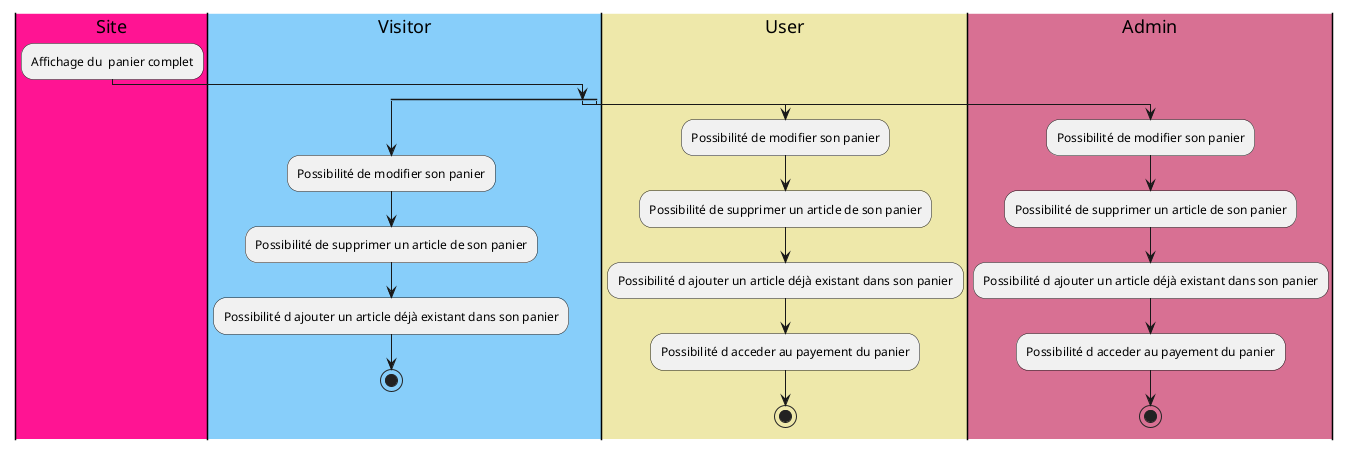 @startuml exercice2

|#DeepPink|Site|
:Affichage du  panier complet;

|#LightSkyBlue|Visitor|
split
:Possibilité de modifier son panier;
:Possibilité de supprimer un article de son panier;
:Possibilité d ajouter un article déjà existant dans son panier;
stop

|#PaleGoldenRod|User|
split again
:Possibilité de modifier son panier;
:Possibilité de supprimer un article de son panier;
:Possibilité d ajouter un article déjà existant dans son panier;
:Possibilité d acceder au payement du panier;
stop

|#PaleVioletRed|Admin|
split again
:Possibilité de modifier son panier;
:Possibilité de supprimer un article de son panier;
:Possibilité d ajouter un article déjà existant dans son panier;
:Possibilité d acceder au payement du panier;
stop
